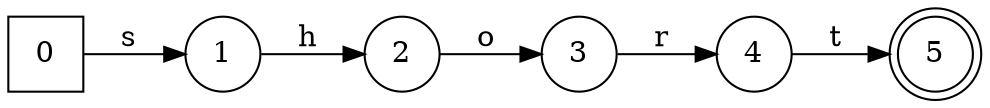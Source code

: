 digraph Generadoshort {
rankdir=LR;
0 [ shape=square]
1 [ shape=circle]
2 [ shape=circle]
3 [ shape=circle]
4 [ shape=circle]
5 [ shape=doublecircle]
0->1[label="s "]
1->2[label="h "]
2->3[label="o "]
3->4[label="r "]
4->5[label="t "]
}
